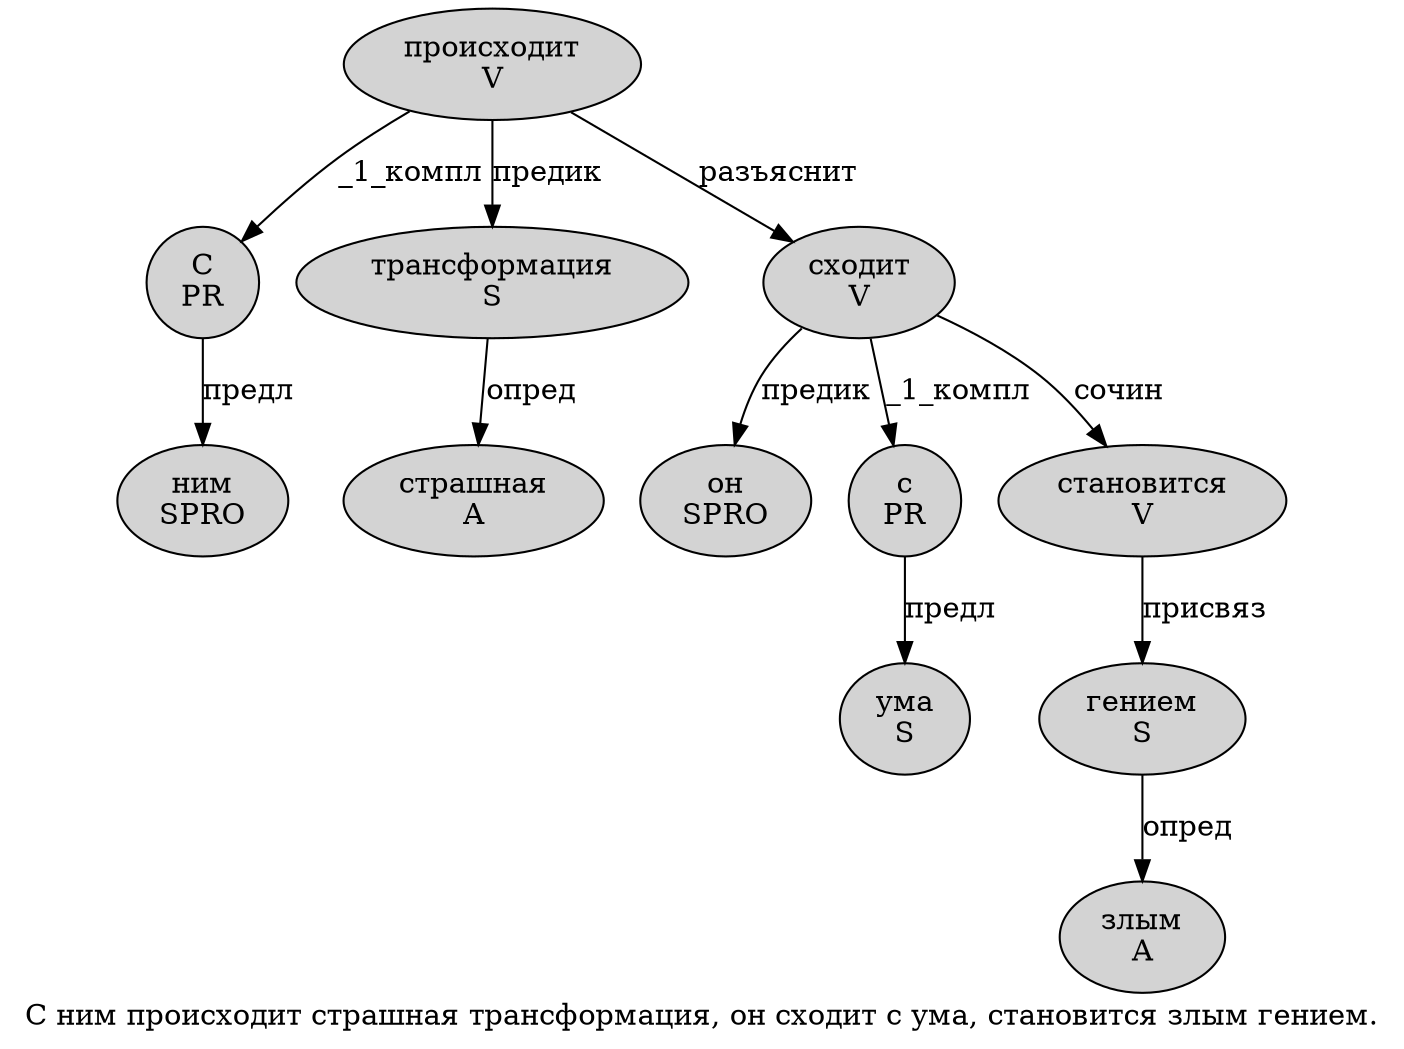 digraph SENTENCE_1044 {
	graph [label="С ним происходит страшная трансформация, он сходит с ума, становится злым гением."]
	node [style=filled]
		0 [label="С
PR" color="" fillcolor=lightgray penwidth=1 shape=ellipse]
		1 [label="ним
SPRO" color="" fillcolor=lightgray penwidth=1 shape=ellipse]
		2 [label="происходит
V" color="" fillcolor=lightgray penwidth=1 shape=ellipse]
		3 [label="страшная
A" color="" fillcolor=lightgray penwidth=1 shape=ellipse]
		4 [label="трансформация
S" color="" fillcolor=lightgray penwidth=1 shape=ellipse]
		6 [label="он
SPRO" color="" fillcolor=lightgray penwidth=1 shape=ellipse]
		7 [label="сходит
V" color="" fillcolor=lightgray penwidth=1 shape=ellipse]
		8 [label="с
PR" color="" fillcolor=lightgray penwidth=1 shape=ellipse]
		9 [label="ума
S" color="" fillcolor=lightgray penwidth=1 shape=ellipse]
		11 [label="становится
V" color="" fillcolor=lightgray penwidth=1 shape=ellipse]
		12 [label="злым
A" color="" fillcolor=lightgray penwidth=1 shape=ellipse]
		13 [label="гением
S" color="" fillcolor=lightgray penwidth=1 shape=ellipse]
			13 -> 12 [label="опред"]
			0 -> 1 [label="предл"]
			7 -> 6 [label="предик"]
			7 -> 8 [label="_1_компл"]
			7 -> 11 [label="сочин"]
			11 -> 13 [label="присвяз"]
			2 -> 0 [label="_1_компл"]
			2 -> 4 [label="предик"]
			2 -> 7 [label="разъяснит"]
			8 -> 9 [label="предл"]
			4 -> 3 [label="опред"]
}